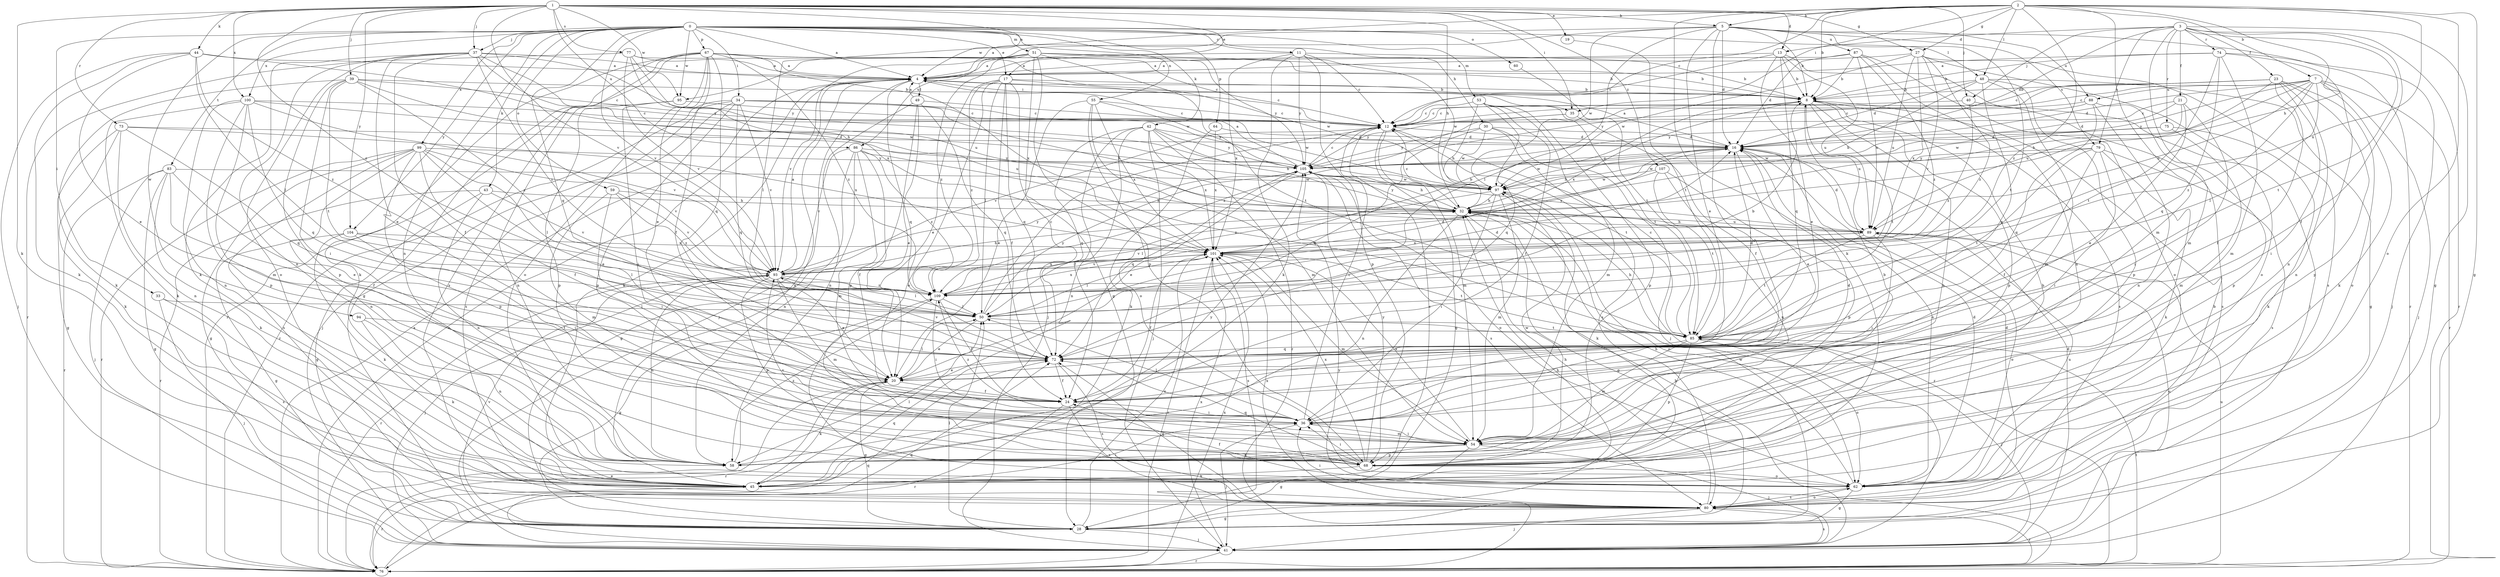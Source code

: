strict digraph  {
0;
1;
2;
3;
4;
5;
7;
8;
11;
12;
13;
16;
17;
19;
20;
21;
23;
24;
27;
28;
30;
32;
33;
34;
35;
36;
37;
39;
40;
41;
42;
43;
44;
45;
48;
49;
50;
51;
53;
54;
55;
58;
59;
60;
62;
64;
67;
68;
72;
73;
74;
75;
76;
77;
79;
80;
83;
85;
86;
87;
88;
89;
93;
94;
95;
97;
99;
100;
101;
104;
105;
107;
109;
0 -> 4  [label=a];
0 -> 11  [label=c];
0 -> 17  [label=e];
0 -> 30  [label=h];
0 -> 33  [label=i];
0 -> 34  [label=i];
0 -> 37  [label=j];
0 -> 42  [label=k];
0 -> 43  [label=k];
0 -> 48  [label=l];
0 -> 51  [label=m];
0 -> 53  [label=m];
0 -> 55  [label=n];
0 -> 58  [label=n];
0 -> 59  [label=o];
0 -> 60  [label=o];
0 -> 64  [label=p];
0 -> 67  [label=p];
0 -> 72  [label=q];
0 -> 83  [label=t];
0 -> 93  [label=v];
0 -> 94  [label=w];
0 -> 95  [label=w];
0 -> 99  [label=x];
0 -> 100  [label=x];
0 -> 104  [label=y];
1 -> 4  [label=a];
1 -> 5  [label=b];
1 -> 13  [label=d];
1 -> 17  [label=e];
1 -> 19  [label=e];
1 -> 27  [label=g];
1 -> 32  [label=h];
1 -> 35  [label=i];
1 -> 37  [label=j];
1 -> 39  [label=j];
1 -> 40  [label=j];
1 -> 44  [label=k];
1 -> 45  [label=k];
1 -> 73  [label=r];
1 -> 77  [label=s];
1 -> 86  [label=u];
1 -> 93  [label=v];
1 -> 95  [label=w];
1 -> 100  [label=x];
1 -> 104  [label=y];
1 -> 107  [label=z];
1 -> 109  [label=z];
2 -> 5  [label=b];
2 -> 7  [label=b];
2 -> 8  [label=b];
2 -> 12  [label=c];
2 -> 27  [label=g];
2 -> 28  [label=g];
2 -> 32  [label=h];
2 -> 35  [label=i];
2 -> 45  [label=k];
2 -> 48  [label=l];
2 -> 54  [label=m];
2 -> 62  [label=o];
2 -> 95  [label=w];
2 -> 101  [label=x];
2 -> 109  [label=z];
3 -> 13  [label=d];
3 -> 16  [label=d];
3 -> 21  [label=f];
3 -> 23  [label=f];
3 -> 24  [label=f];
3 -> 28  [label=g];
3 -> 40  [label=j];
3 -> 54  [label=m];
3 -> 74  [label=r];
3 -> 75  [label=r];
3 -> 76  [label=r];
3 -> 79  [label=s];
3 -> 85  [label=t];
4 -> 8  [label=b];
4 -> 35  [label=i];
4 -> 41  [label=j];
4 -> 45  [label=k];
4 -> 49  [label=l];
4 -> 72  [label=q];
4 -> 76  [label=r];
5 -> 4  [label=a];
5 -> 8  [label=b];
5 -> 16  [label=d];
5 -> 20  [label=e];
5 -> 36  [label=i];
5 -> 50  [label=l];
5 -> 76  [label=r];
5 -> 79  [label=s];
5 -> 85  [label=t];
5 -> 86  [label=u];
5 -> 87  [label=u];
5 -> 88  [label=u];
5 -> 97  [label=w];
7 -> 12  [label=c];
7 -> 16  [label=d];
7 -> 32  [label=h];
7 -> 41  [label=j];
7 -> 45  [label=k];
7 -> 50  [label=l];
7 -> 76  [label=r];
7 -> 88  [label=u];
7 -> 89  [label=u];
7 -> 105  [label=y];
7 -> 109  [label=z];
8 -> 12  [label=c];
8 -> 58  [label=n];
8 -> 68  [label=p];
8 -> 80  [label=s];
8 -> 85  [label=t];
8 -> 89  [label=u];
8 -> 101  [label=x];
11 -> 4  [label=a];
11 -> 8  [label=b];
11 -> 12  [label=c];
11 -> 45  [label=k];
11 -> 68  [label=p];
11 -> 97  [label=w];
11 -> 101  [label=x];
11 -> 105  [label=y];
12 -> 16  [label=d];
12 -> 28  [label=g];
12 -> 54  [label=m];
12 -> 85  [label=t];
12 -> 93  [label=v];
13 -> 4  [label=a];
13 -> 8  [label=b];
13 -> 12  [label=c];
13 -> 20  [label=e];
13 -> 41  [label=j];
13 -> 72  [label=q];
13 -> 89  [label=u];
16 -> 4  [label=a];
16 -> 20  [label=e];
16 -> 32  [label=h];
16 -> 62  [label=o];
16 -> 97  [label=w];
16 -> 105  [label=y];
17 -> 8  [label=b];
17 -> 12  [label=c];
17 -> 20  [label=e];
17 -> 24  [label=f];
17 -> 41  [label=j];
17 -> 50  [label=l];
17 -> 62  [label=o];
17 -> 72  [label=q];
17 -> 109  [label=z];
19 -> 85  [label=t];
20 -> 24  [label=f];
20 -> 28  [label=g];
20 -> 45  [label=k];
20 -> 50  [label=l];
20 -> 76  [label=r];
21 -> 12  [label=c];
21 -> 16  [label=d];
21 -> 20  [label=e];
21 -> 36  [label=i];
21 -> 97  [label=w];
23 -> 8  [label=b];
23 -> 12  [label=c];
23 -> 24  [label=f];
23 -> 36  [label=i];
23 -> 58  [label=n];
23 -> 62  [label=o];
23 -> 68  [label=p];
23 -> 89  [label=u];
23 -> 105  [label=y];
24 -> 36  [label=i];
24 -> 76  [label=r];
24 -> 80  [label=s];
27 -> 4  [label=a];
27 -> 62  [label=o];
27 -> 80  [label=s];
27 -> 89  [label=u];
27 -> 93  [label=v];
27 -> 97  [label=w];
27 -> 101  [label=x];
27 -> 109  [label=z];
28 -> 32  [label=h];
28 -> 41  [label=j];
28 -> 50  [label=l];
28 -> 93  [label=v];
28 -> 97  [label=w];
28 -> 101  [label=x];
30 -> 16  [label=d];
30 -> 41  [label=j];
30 -> 72  [label=q];
30 -> 80  [label=s];
30 -> 97  [label=w];
30 -> 105  [label=y];
32 -> 12  [label=c];
32 -> 28  [label=g];
32 -> 58  [label=n];
32 -> 62  [label=o];
32 -> 89  [label=u];
32 -> 105  [label=y];
33 -> 41  [label=j];
33 -> 50  [label=l];
33 -> 80  [label=s];
34 -> 12  [label=c];
34 -> 32  [label=h];
34 -> 41  [label=j];
34 -> 68  [label=p];
34 -> 72  [label=q];
34 -> 76  [label=r];
34 -> 80  [label=s];
34 -> 93  [label=v];
34 -> 97  [label=w];
35 -> 24  [label=f];
35 -> 105  [label=y];
35 -> 109  [label=z];
36 -> 12  [label=c];
36 -> 16  [label=d];
36 -> 41  [label=j];
36 -> 50  [label=l];
36 -> 54  [label=m];
36 -> 109  [label=z];
37 -> 4  [label=a];
37 -> 20  [label=e];
37 -> 24  [label=f];
37 -> 45  [label=k];
37 -> 58  [label=n];
37 -> 62  [label=o];
37 -> 89  [label=u];
37 -> 97  [label=w];
37 -> 105  [label=y];
37 -> 109  [label=z];
39 -> 8  [label=b];
39 -> 12  [label=c];
39 -> 36  [label=i];
39 -> 45  [label=k];
39 -> 68  [label=p];
39 -> 85  [label=t];
39 -> 97  [label=w];
39 -> 109  [label=z];
40 -> 12  [label=c];
40 -> 80  [label=s];
40 -> 109  [label=z];
41 -> 16  [label=d];
41 -> 32  [label=h];
41 -> 72  [label=q];
41 -> 76  [label=r];
41 -> 80  [label=s];
41 -> 89  [label=u];
41 -> 101  [label=x];
42 -> 16  [label=d];
42 -> 24  [label=f];
42 -> 32  [label=h];
42 -> 41  [label=j];
42 -> 58  [label=n];
42 -> 72  [label=q];
42 -> 76  [label=r];
42 -> 101  [label=x];
42 -> 105  [label=y];
43 -> 28  [label=g];
43 -> 32  [label=h];
43 -> 58  [label=n];
43 -> 76  [label=r];
43 -> 93  [label=v];
44 -> 4  [label=a];
44 -> 20  [label=e];
44 -> 32  [label=h];
44 -> 41  [label=j];
44 -> 45  [label=k];
44 -> 50  [label=l];
44 -> 109  [label=z];
45 -> 4  [label=a];
45 -> 12  [label=c];
45 -> 36  [label=i];
45 -> 50  [label=l];
45 -> 72  [label=q];
45 -> 76  [label=r];
48 -> 8  [label=b];
48 -> 16  [label=d];
48 -> 28  [label=g];
48 -> 32  [label=h];
48 -> 54  [label=m];
48 -> 68  [label=p];
48 -> 72  [label=q];
49 -> 4  [label=a];
49 -> 12  [label=c];
49 -> 20  [label=e];
49 -> 58  [label=n];
49 -> 68  [label=p];
49 -> 72  [label=q];
50 -> 8  [label=b];
50 -> 12  [label=c];
50 -> 16  [label=d];
50 -> 20  [label=e];
50 -> 85  [label=t];
50 -> 105  [label=y];
51 -> 4  [label=a];
51 -> 8  [label=b];
51 -> 28  [label=g];
51 -> 50  [label=l];
51 -> 68  [label=p];
51 -> 85  [label=t];
51 -> 93  [label=v];
51 -> 105  [label=y];
51 -> 109  [label=z];
53 -> 12  [label=c];
53 -> 24  [label=f];
53 -> 32  [label=h];
53 -> 54  [label=m];
53 -> 68  [label=p];
53 -> 72  [label=q];
53 -> 85  [label=t];
54 -> 8  [label=b];
54 -> 28  [label=g];
54 -> 36  [label=i];
54 -> 41  [label=j];
54 -> 58  [label=n];
54 -> 68  [label=p];
54 -> 101  [label=x];
55 -> 12  [label=c];
55 -> 20  [label=e];
55 -> 54  [label=m];
55 -> 62  [label=o];
55 -> 101  [label=x];
55 -> 105  [label=y];
58 -> 105  [label=y];
58 -> 109  [label=z];
59 -> 32  [label=h];
59 -> 36  [label=i];
59 -> 54  [label=m];
59 -> 93  [label=v];
59 -> 109  [label=z];
60 -> 85  [label=t];
62 -> 16  [label=d];
62 -> 24  [label=f];
62 -> 28  [label=g];
62 -> 32  [label=h];
62 -> 80  [label=s];
62 -> 89  [label=u];
64 -> 16  [label=d];
64 -> 45  [label=k];
64 -> 101  [label=x];
67 -> 4  [label=a];
67 -> 12  [label=c];
67 -> 20  [label=e];
67 -> 24  [label=f];
67 -> 28  [label=g];
67 -> 45  [label=k];
67 -> 62  [label=o];
67 -> 72  [label=q];
67 -> 76  [label=r];
67 -> 80  [label=s];
67 -> 97  [label=w];
67 -> 101  [label=x];
67 -> 109  [label=z];
68 -> 8  [label=b];
68 -> 36  [label=i];
68 -> 45  [label=k];
68 -> 62  [label=o];
68 -> 72  [label=q];
68 -> 93  [label=v];
68 -> 97  [label=w];
68 -> 101  [label=x];
68 -> 105  [label=y];
72 -> 20  [label=e];
72 -> 24  [label=f];
72 -> 80  [label=s];
72 -> 93  [label=v];
73 -> 16  [label=d];
73 -> 28  [label=g];
73 -> 45  [label=k];
73 -> 58  [label=n];
73 -> 72  [label=q];
73 -> 101  [label=x];
74 -> 4  [label=a];
74 -> 8  [label=b];
74 -> 41  [label=j];
74 -> 54  [label=m];
74 -> 58  [label=n];
74 -> 72  [label=q];
74 -> 85  [label=t];
75 -> 16  [label=d];
75 -> 45  [label=k];
75 -> 54  [label=m];
75 -> 97  [label=w];
76 -> 4  [label=a];
76 -> 20  [label=e];
76 -> 72  [label=q];
76 -> 85  [label=t];
76 -> 89  [label=u];
76 -> 101  [label=x];
76 -> 105  [label=y];
77 -> 4  [label=a];
77 -> 8  [label=b];
77 -> 76  [label=r];
77 -> 93  [label=v];
77 -> 101  [label=x];
77 -> 105  [label=y];
79 -> 24  [label=f];
79 -> 36  [label=i];
79 -> 45  [label=k];
79 -> 80  [label=s];
79 -> 85  [label=t];
79 -> 97  [label=w];
79 -> 105  [label=y];
80 -> 8  [label=b];
80 -> 16  [label=d];
80 -> 28  [label=g];
80 -> 32  [label=h];
80 -> 36  [label=i];
80 -> 41  [label=j];
80 -> 62  [label=o];
80 -> 72  [label=q];
80 -> 76  [label=r];
80 -> 101  [label=x];
83 -> 20  [label=e];
83 -> 24  [label=f];
83 -> 28  [label=g];
83 -> 41  [label=j];
83 -> 45  [label=k];
83 -> 76  [label=r];
83 -> 97  [label=w];
85 -> 12  [label=c];
85 -> 16  [label=d];
85 -> 32  [label=h];
85 -> 41  [label=j];
85 -> 54  [label=m];
85 -> 62  [label=o];
85 -> 68  [label=p];
85 -> 72  [label=q];
86 -> 24  [label=f];
86 -> 28  [label=g];
86 -> 54  [label=m];
86 -> 58  [label=n];
86 -> 85  [label=t];
86 -> 93  [label=v];
86 -> 105  [label=y];
86 -> 109  [label=z];
87 -> 4  [label=a];
87 -> 8  [label=b];
87 -> 16  [label=d];
87 -> 58  [label=n];
87 -> 62  [label=o];
87 -> 89  [label=u];
87 -> 109  [label=z];
88 -> 12  [label=c];
88 -> 58  [label=n];
88 -> 68  [label=p];
88 -> 72  [label=q];
88 -> 105  [label=y];
89 -> 16  [label=d];
89 -> 32  [label=h];
89 -> 36  [label=i];
89 -> 62  [label=o];
89 -> 85  [label=t];
89 -> 93  [label=v];
89 -> 101  [label=x];
89 -> 105  [label=y];
93 -> 4  [label=a];
93 -> 20  [label=e];
93 -> 32  [label=h];
93 -> 41  [label=j];
93 -> 50  [label=l];
93 -> 54  [label=m];
93 -> 58  [label=n];
93 -> 68  [label=p];
93 -> 76  [label=r];
93 -> 101  [label=x];
93 -> 105  [label=y];
93 -> 109  [label=z];
94 -> 45  [label=k];
94 -> 58  [label=n];
94 -> 85  [label=t];
95 -> 12  [label=c];
95 -> 36  [label=i];
95 -> 58  [label=n];
95 -> 68  [label=p];
97 -> 32  [label=h];
97 -> 36  [label=i];
97 -> 45  [label=k];
97 -> 50  [label=l];
97 -> 54  [label=m];
97 -> 76  [label=r];
99 -> 20  [label=e];
99 -> 24  [label=f];
99 -> 28  [label=g];
99 -> 50  [label=l];
99 -> 58  [label=n];
99 -> 68  [label=p];
99 -> 76  [label=r];
99 -> 80  [label=s];
99 -> 93  [label=v];
99 -> 105  [label=y];
100 -> 12  [label=c];
100 -> 45  [label=k];
100 -> 54  [label=m];
100 -> 58  [label=n];
100 -> 68  [label=p];
100 -> 72  [label=q];
100 -> 89  [label=u];
100 -> 93  [label=v];
101 -> 8  [label=b];
101 -> 24  [label=f];
101 -> 50  [label=l];
101 -> 54  [label=m];
101 -> 76  [label=r];
101 -> 80  [label=s];
101 -> 85  [label=t];
101 -> 93  [label=v];
104 -> 28  [label=g];
104 -> 36  [label=i];
104 -> 45  [label=k];
104 -> 50  [label=l];
104 -> 101  [label=x];
105 -> 4  [label=a];
105 -> 12  [label=c];
105 -> 20  [label=e];
105 -> 32  [label=h];
105 -> 62  [label=o];
105 -> 72  [label=q];
105 -> 80  [label=s];
105 -> 97  [label=w];
107 -> 58  [label=n];
107 -> 68  [label=p];
107 -> 85  [label=t];
107 -> 97  [label=w];
107 -> 109  [label=z];
109 -> 16  [label=d];
109 -> 24  [label=f];
109 -> 28  [label=g];
109 -> 36  [label=i];
109 -> 50  [label=l];
109 -> 101  [label=x];
}
